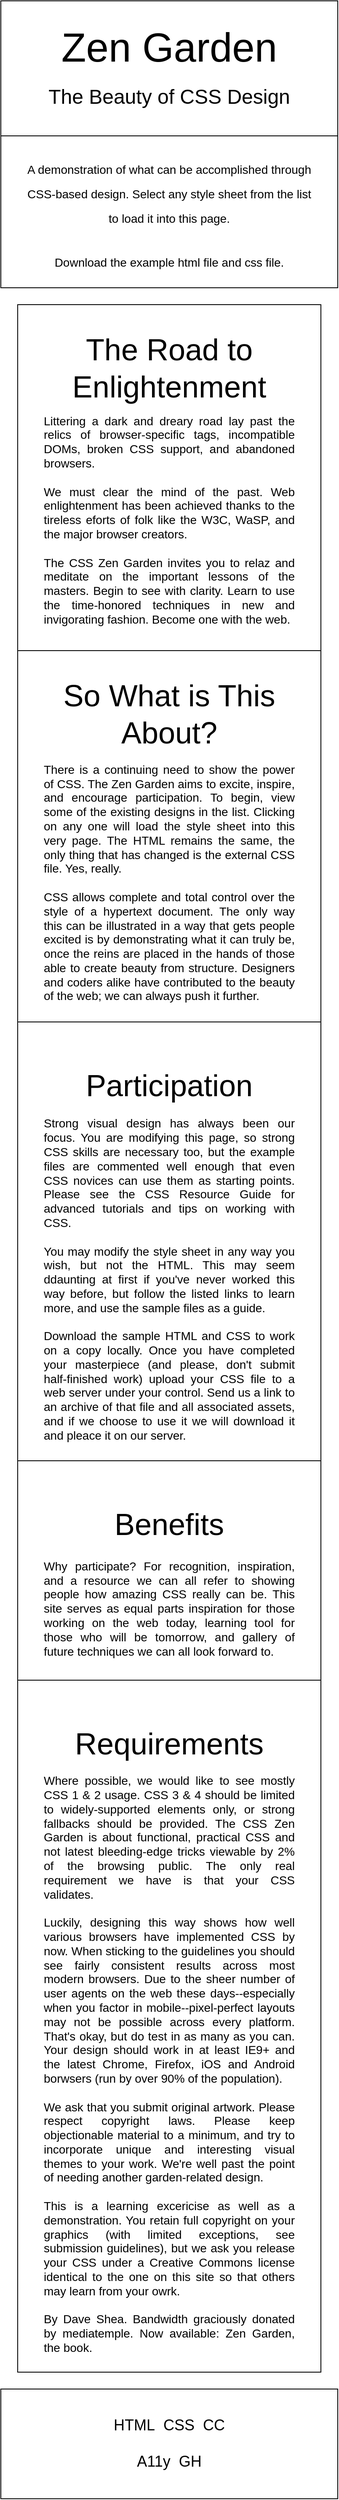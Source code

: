 <mxfile>
    <diagram id="zcKnitkZi-a2itPgU0pL" name="Page-1">
        <mxGraphModel dx="591" dy="1543" grid="1" gridSize="10" guides="1" tooltips="1" connect="1" arrows="1" fold="1" page="1" pageScale="1" pageWidth="850" pageHeight="1100" math="0" shadow="0">
            <root>
                <mxCell id="0"/>
                <mxCell id="1" parent="0"/>
                <mxCell id="3" value="" style="rounded=0;whiteSpace=wrap;html=1;" vertex="1" parent="1">
                    <mxGeometry width="400" height="160" as="geometry"/>
                </mxCell>
                <mxCell id="4" value="&lt;font style=&quot;font-size: 48px;&quot;&gt;Zen Garden&lt;/font&gt;" style="text;html=1;strokeColor=none;fillColor=none;align=center;verticalAlign=middle;whiteSpace=wrap;rounded=0;" vertex="1" parent="1">
                    <mxGeometry x="60" y="40" width="280" height="30" as="geometry"/>
                </mxCell>
                <mxCell id="5" value="&lt;font style=&quot;font-size: 24px;&quot;&gt;The Beauty of CSS Design&lt;/font&gt;" style="text;html=1;strokeColor=none;fillColor=none;align=center;verticalAlign=middle;whiteSpace=wrap;rounded=0;fontSize=48;" vertex="1" parent="1">
                    <mxGeometry x="40" y="90" width="320" height="30" as="geometry"/>
                </mxCell>
                <mxCell id="6" value="" style="rounded=0;whiteSpace=wrap;html=1;fontSize=24;" vertex="1" parent="1">
                    <mxGeometry y="160" width="400" height="180" as="geometry"/>
                </mxCell>
                <mxCell id="7" value="&lt;p&gt;&lt;font style=&quot;font-size: 14px;&quot;&gt;A demonstration of what can be accomplished through CSS-based design. Select any style sheet from the list to load it into this page.&lt;/font&gt;&lt;/p&gt;&lt;font style=&quot;font-size: 14px;&quot;&gt;Download the example html file and css file.&lt;/font&gt;" style="text;html=1;strokeColor=none;fillColor=none;align=center;verticalAlign=middle;whiteSpace=wrap;rounded=0;fontSize=24;" vertex="1" parent="1">
                    <mxGeometry x="25" y="225" width="350" height="30" as="geometry"/>
                </mxCell>
                <mxCell id="9" value="" style="rounded=0;whiteSpace=wrap;html=1;fontSize=14;" vertex="1" parent="1">
                    <mxGeometry x="20" y="360" width="360" height="410" as="geometry"/>
                </mxCell>
                <mxCell id="10" value="&lt;font style=&quot;font-size: 36px;&quot;&gt;The Road to Enlightenment&lt;/font&gt;" style="text;html=1;strokeColor=none;fillColor=none;align=center;verticalAlign=middle;whiteSpace=wrap;rounded=0;fontSize=14;" vertex="1" parent="1">
                    <mxGeometry x="170" y="420" width="60" height="30" as="geometry"/>
                </mxCell>
                <mxCell id="14" value="&lt;div style=&quot;text-align: justify;&quot;&gt;&lt;span style=&quot;background-color: initial;&quot;&gt;Littering a dark and dreary road lay past the relics of browser-specific tags, incompatible DOMs, broken CSS support, and abandoned browsers.&lt;/span&gt;&lt;/div&gt;&lt;div style=&quot;text-align: justify;&quot;&gt;&lt;span style=&quot;background-color: initial;&quot;&gt;&lt;br&gt;&lt;/span&gt;&lt;/div&gt;&lt;div style=&quot;text-align: justify;&quot;&gt;&lt;span style=&quot;background-color: initial;&quot;&gt;We must clear the mind of the past. Web enlightenment has been achieved thanks to the tireless eforts of folk like the W3C, WaSP, and the major browser creators.&lt;/span&gt;&lt;/div&gt;&lt;div style=&quot;text-align: justify;&quot;&gt;&lt;span style=&quot;background-color: initial;&quot;&gt;&lt;br&gt;&lt;/span&gt;&lt;/div&gt;&lt;div style=&quot;text-align: justify;&quot;&gt;&lt;span style=&quot;background-color: initial;&quot;&gt;The CSS Zen Garden invites you to relaz and meditate on the important lessons of the masters. Begin to see with clarity. Learn to use the time-honored techniques in new and invigorating fashion. Become one with the web.&lt;/span&gt;&lt;/div&gt;" style="text;html=1;strokeColor=none;fillColor=none;align=center;verticalAlign=middle;whiteSpace=wrap;rounded=0;fontFamily=Helvetica;fontSize=14;" vertex="1" parent="1">
                    <mxGeometry x="50" y="600" width="300" height="30" as="geometry"/>
                </mxCell>
                <mxCell id="15" value="" style="rounded=0;whiteSpace=wrap;html=1;fontSize=14;" vertex="1" parent="1">
                    <mxGeometry x="20" y="770" width="360" height="440" as="geometry"/>
                </mxCell>
                <mxCell id="16" value="&lt;font style=&quot;font-size: 36px;&quot;&gt;So What is This About?&lt;/font&gt;" style="text;html=1;strokeColor=none;fillColor=none;align=center;verticalAlign=middle;whiteSpace=wrap;rounded=0;fontSize=14;" vertex="1" parent="1">
                    <mxGeometry x="40" y="830" width="320" height="30" as="geometry"/>
                </mxCell>
                <mxCell id="17" value="&lt;div style=&quot;text-align: justify;&quot;&gt;There is a continuing need to show the power of CSS. The Zen Garden aims to excite, inspire, and encourage participation. To begin, view some of the existing designs in the list. Clicking on any one will load the style sheet into this very page. The HTML remains the same, the only thing that has changed is the external CSS file. Yes, really.&lt;/div&gt;&lt;div style=&quot;text-align: justify;&quot;&gt;&lt;br&gt;&lt;/div&gt;&lt;div style=&quot;text-align: justify;&quot;&gt;CSS allows complete and total control over the style of a hypertext document. The only way this can be illustrated in a way that gets people excited is by demonstrating what it can truly be, once the reins are placed in the hands of those able to create beauty from structure. Designers and coders alike have contributed to the beauty of the web; we can always push it further.&lt;/div&gt;" style="text;html=1;strokeColor=none;fillColor=none;align=center;verticalAlign=middle;whiteSpace=wrap;rounded=0;fontFamily=Helvetica;fontSize=14;" vertex="1" parent="1">
                    <mxGeometry x="50" y="1030" width="300" height="30" as="geometry"/>
                </mxCell>
                <mxCell id="18" value="" style="rounded=0;whiteSpace=wrap;html=1;fontSize=14;" vertex="1" parent="1">
                    <mxGeometry x="20" y="1210" width="360" height="520" as="geometry"/>
                </mxCell>
                <mxCell id="19" value="&lt;font style=&quot;font-size: 36px;&quot;&gt;Participation&lt;/font&gt;" style="text;html=1;strokeColor=none;fillColor=none;align=center;verticalAlign=middle;whiteSpace=wrap;rounded=0;fontSize=14;" vertex="1" parent="1">
                    <mxGeometry x="170" y="1270" width="60" height="30" as="geometry"/>
                </mxCell>
                <mxCell id="20" value="&lt;div style=&quot;text-align: justify;&quot;&gt;Strong visual design has always been our focus. You are modifying this page, so strong CSS skills are necessary too, but the example files are commented well enough that even CSS novices can use them as starting points. Please see the CSS Resource Guide for advanced tutorials and tips on working with CSS.&lt;/div&gt;&lt;div style=&quot;text-align: justify;&quot;&gt;&lt;br&gt;&lt;/div&gt;&lt;div style=&quot;text-align: justify;&quot;&gt;You may modify the style sheet in any way you wish, but not the HTML. This may seem ddaunting at first if you've never worked this way before, but follow the listed links to learn more, and use the sample files as a guide.&lt;/div&gt;&lt;div style=&quot;text-align: justify;&quot;&gt;&lt;br&gt;&lt;/div&gt;&lt;div style=&quot;text-align: justify;&quot;&gt;Download the sample HTML and CSS to work on a copy locally. Once you have completed your masterpiece (and please, don't submit half-finished work) upload your CSS file to a web server under your control. Send us a link to an archive of that file and all associated assets, and if we choose to use it we will download it and pleace it on our server.&lt;/div&gt;" style="text;html=1;strokeColor=none;fillColor=none;align=center;verticalAlign=middle;whiteSpace=wrap;rounded=0;fontFamily=Helvetica;fontSize=14;" vertex="1" parent="1">
                    <mxGeometry x="50" y="1500" width="300" height="30" as="geometry"/>
                </mxCell>
                <mxCell id="21" value="" style="rounded=0;whiteSpace=wrap;html=1;fontSize=14;" vertex="1" parent="1">
                    <mxGeometry x="20" y="1730" width="360" height="260" as="geometry"/>
                </mxCell>
                <mxCell id="22" value="&lt;font style=&quot;font-size: 36px;&quot;&gt;Benefits&lt;/font&gt;" style="text;html=1;strokeColor=none;fillColor=none;align=center;verticalAlign=middle;whiteSpace=wrap;rounded=0;fontSize=14;" vertex="1" parent="1">
                    <mxGeometry x="170" y="1790" width="60" height="30" as="geometry"/>
                </mxCell>
                <mxCell id="23" value="&lt;div style=&quot;text-align: justify;&quot;&gt;Why participate? For recognition, inspiration, and a resource we can all refer to showing people how amazing CSS really can be. This site serves as equal parts inspiration for those working on the web today, learning tool for those who will be tomorrow, and gallery of future techniques we can all look forward to.&lt;/div&gt;" style="text;html=1;strokeColor=none;fillColor=none;align=center;verticalAlign=middle;whiteSpace=wrap;rounded=0;fontFamily=Helvetica;fontSize=14;" vertex="1" parent="1">
                    <mxGeometry x="50" y="1890" width="300" height="30" as="geometry"/>
                </mxCell>
                <mxCell id="26" value="" style="rounded=0;whiteSpace=wrap;html=1;fontSize=14;" vertex="1" parent="1">
                    <mxGeometry x="20" y="1990" width="360" height="820" as="geometry"/>
                </mxCell>
                <mxCell id="27" value="&lt;font style=&quot;font-size: 36px;&quot;&gt;Requirements&lt;/font&gt;" style="text;html=1;strokeColor=none;fillColor=none;align=center;verticalAlign=middle;whiteSpace=wrap;rounded=0;fontSize=14;" vertex="1" parent="1">
                    <mxGeometry x="170" y="2050" width="60" height="30" as="geometry"/>
                </mxCell>
                <mxCell id="28" value="&lt;div style=&quot;text-align: justify;&quot;&gt;Where possible, we would like to see mostly CSS 1 &amp;amp; 2 usage. CSS 3 &amp;amp; 4 should be limited to widely-supported elements only, or strong fallbacks should be provided. The CSS Zen Garden is about functional, practical CSS and not latest bleeding-edge tricks viewable by 2% of the browsing public. The only real requirement we have is that your CSS validates.&lt;/div&gt;&lt;div style=&quot;text-align: justify;&quot;&gt;&lt;br&gt;&lt;/div&gt;&lt;div style=&quot;text-align: justify;&quot;&gt;Luckily, designing this way shows how well various browsers have implemented CSS by now. When sticking to the guidelines you should see fairly consistent results across most modern browsers. Due to the sheer number of user agents on the web these days--especially when you factor in mobile--pixel-perfect layouts may not be possible across every platform. That's okay, but do test in as many as you can. Your design should work in at least IE9+ and the latest Chrome, Firefox, iOS and Android borwsers (run by over 90% of the population).&lt;/div&gt;&lt;div style=&quot;text-align: justify;&quot;&gt;&lt;br&gt;&lt;/div&gt;&lt;div style=&quot;text-align: justify;&quot;&gt;We ask that you submit original artwork. Please respect copyright laws. Please keep objectionable material to a minimum, and try to incorporate unique and interesting visual themes to your work. We're well past the point of needing another garden-related design.&lt;/div&gt;&lt;div style=&quot;text-align: justify;&quot;&gt;&lt;br&gt;&lt;/div&gt;&lt;div style=&quot;text-align: justify;&quot;&gt;This is a learning excericise as well as a demonstration. You retain full copyright on your graphics (with limited exceptions, see submission guidelines), but we ask you release your CSS under a Creative Commons license identical to the one on this site so that others may learn from your owrk.&lt;/div&gt;&lt;div style=&quot;text-align: justify;&quot;&gt;&lt;br&gt;&lt;/div&gt;&lt;div style=&quot;text-align: justify;&quot;&gt;By Dave Shea. Bandwidth graciously donated by mediatemple. Now available: Zen Garden, the book.&lt;/div&gt;" style="text;html=1;strokeColor=none;fillColor=none;align=center;verticalAlign=middle;whiteSpace=wrap;rounded=0;fontFamily=Helvetica;fontSize=14;" vertex="1" parent="1">
                    <mxGeometry x="50" y="2430" width="300" height="30" as="geometry"/>
                </mxCell>
                <mxCell id="30" value="&lt;font style=&quot;font-size: 18px;&quot;&gt;HTML&amp;nbsp; CSS&amp;nbsp; CC&lt;br&gt;&amp;nbsp;&amp;nbsp;&lt;br&gt;A11y&amp;nbsp; GH&lt;/font&gt;" style="rounded=0;whiteSpace=wrap;html=1;fontFamily=Helvetica;fontSize=14;" vertex="1" parent="1">
                    <mxGeometry y="2830" width="400" height="130" as="geometry"/>
                </mxCell>
            </root>
        </mxGraphModel>
    </diagram>
</mxfile>